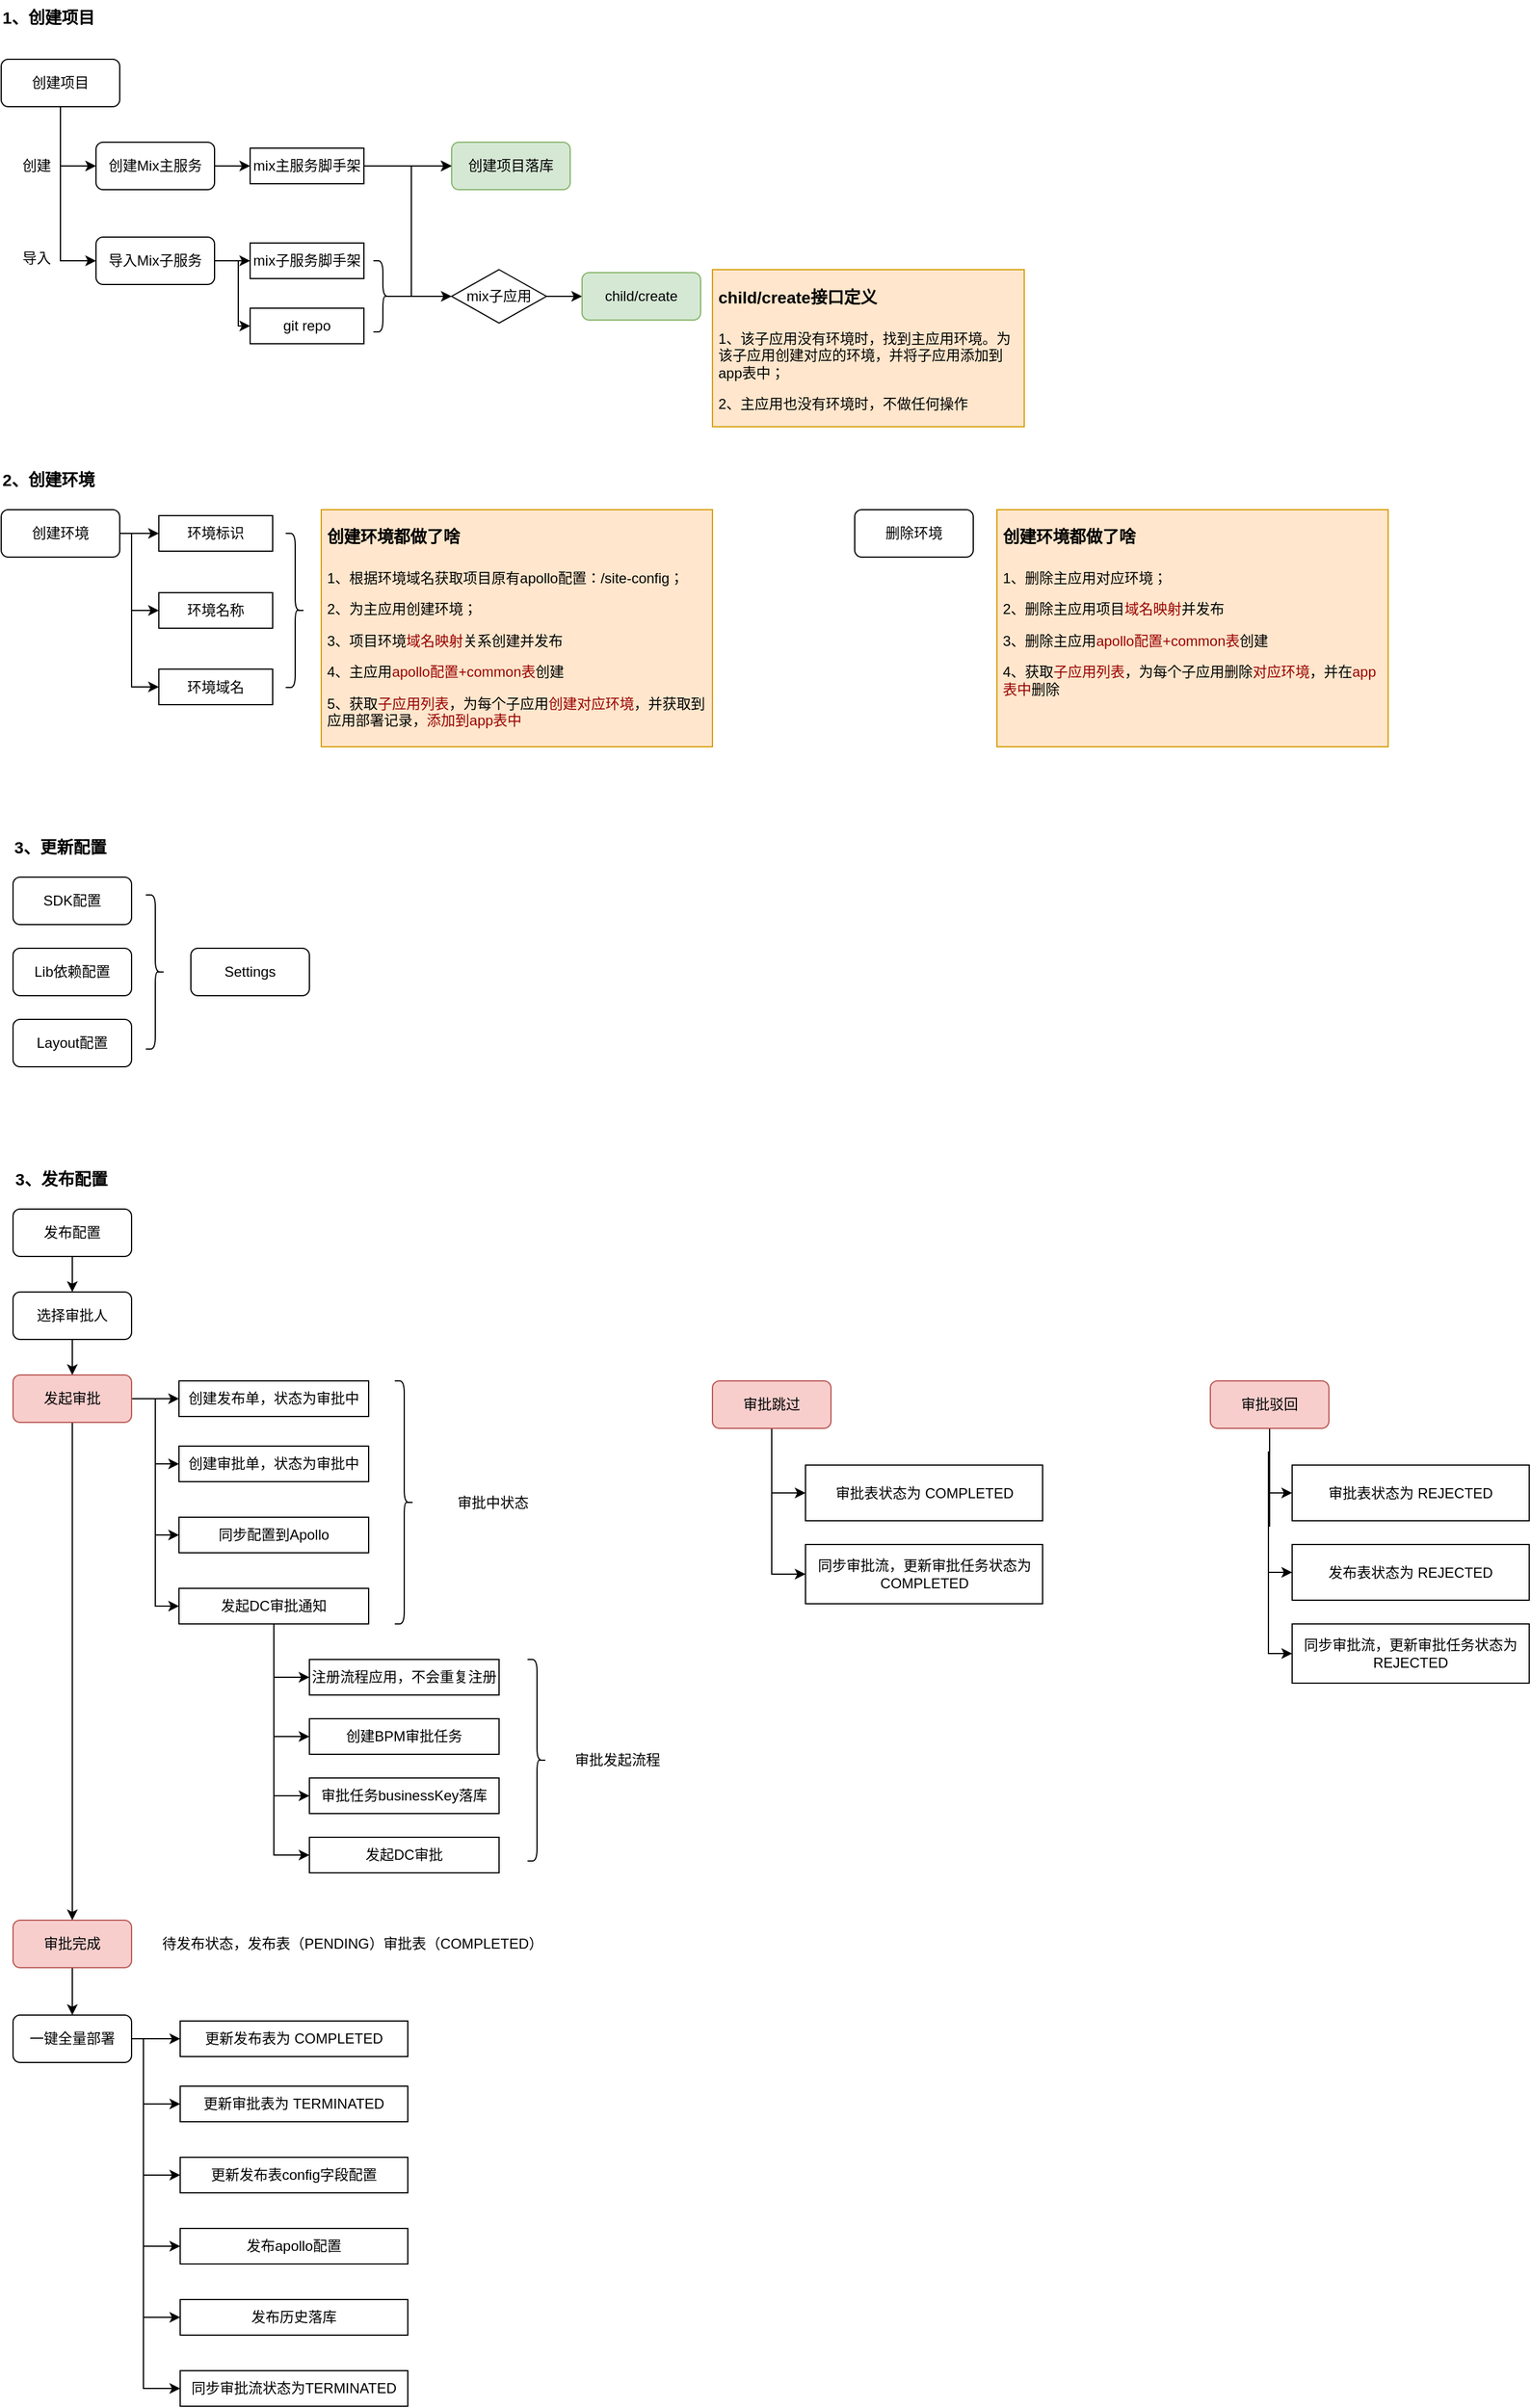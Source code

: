 <mxfile version="22.1.16" type="github">
  <diagram name="第 1 页" id="dlPJFF2X0IWA5hCCwlar">
    <mxGraphModel dx="1228" dy="834" grid="1" gridSize="10" guides="1" tooltips="1" connect="1" arrows="1" fold="1" page="1" pageScale="1" pageWidth="827" pageHeight="1169" math="0" shadow="0">
      <root>
        <mxCell id="0" />
        <mxCell id="1" parent="0" />
        <mxCell id="QY712nlO2Z2DFu7i5m6_-4" style="edgeStyle=orthogonalEdgeStyle;rounded=0;orthogonalLoop=1;jettySize=auto;html=1;exitX=0.5;exitY=1;exitDx=0;exitDy=0;entryX=0;entryY=0.5;entryDx=0;entryDy=0;" edge="1" parent="1" source="QY712nlO2Z2DFu7i5m6_-1" target="QY712nlO2Z2DFu7i5m6_-2">
          <mxGeometry relative="1" as="geometry" />
        </mxCell>
        <mxCell id="QY712nlO2Z2DFu7i5m6_-5" style="edgeStyle=orthogonalEdgeStyle;rounded=0;orthogonalLoop=1;jettySize=auto;html=1;exitX=0.5;exitY=1;exitDx=0;exitDy=0;entryX=0;entryY=0.5;entryDx=0;entryDy=0;" edge="1" parent="1" source="QY712nlO2Z2DFu7i5m6_-1" target="QY712nlO2Z2DFu7i5m6_-3">
          <mxGeometry relative="1" as="geometry" />
        </mxCell>
        <mxCell id="QY712nlO2Z2DFu7i5m6_-1" value="创建项目" style="rounded=1;whiteSpace=wrap;html=1;" vertex="1" parent="1">
          <mxGeometry x="30" y="70" width="100" height="40" as="geometry" />
        </mxCell>
        <mxCell id="QY712nlO2Z2DFu7i5m6_-13" style="edgeStyle=orthogonalEdgeStyle;rounded=0;orthogonalLoop=1;jettySize=auto;html=1;exitX=1;exitY=0.5;exitDx=0;exitDy=0;entryX=0;entryY=0.5;entryDx=0;entryDy=0;" edge="1" parent="1" source="QY712nlO2Z2DFu7i5m6_-2" target="QY712nlO2Z2DFu7i5m6_-10">
          <mxGeometry relative="1" as="geometry" />
        </mxCell>
        <mxCell id="QY712nlO2Z2DFu7i5m6_-2" value="创建Mix主服务" style="rounded=1;whiteSpace=wrap;html=1;" vertex="1" parent="1">
          <mxGeometry x="110" y="140" width="100" height="40" as="geometry" />
        </mxCell>
        <mxCell id="QY712nlO2Z2DFu7i5m6_-11" style="edgeStyle=orthogonalEdgeStyle;rounded=0;orthogonalLoop=1;jettySize=auto;html=1;exitX=1;exitY=0.5;exitDx=0;exitDy=0;entryX=0;entryY=0.5;entryDx=0;entryDy=0;" edge="1" parent="1" source="QY712nlO2Z2DFu7i5m6_-3" target="QY712nlO2Z2DFu7i5m6_-8">
          <mxGeometry relative="1" as="geometry" />
        </mxCell>
        <mxCell id="QY712nlO2Z2DFu7i5m6_-12" style="edgeStyle=orthogonalEdgeStyle;rounded=0;orthogonalLoop=1;jettySize=auto;html=1;exitX=1;exitY=0.5;exitDx=0;exitDy=0;entryX=0;entryY=0.5;entryDx=0;entryDy=0;" edge="1" parent="1" source="QY712nlO2Z2DFu7i5m6_-3" target="QY712nlO2Z2DFu7i5m6_-9">
          <mxGeometry relative="1" as="geometry">
            <Array as="points">
              <mxPoint x="230" y="240" />
              <mxPoint x="230" y="295" />
            </Array>
          </mxGeometry>
        </mxCell>
        <mxCell id="QY712nlO2Z2DFu7i5m6_-3" value="导入Mix子服务" style="rounded=1;whiteSpace=wrap;html=1;" vertex="1" parent="1">
          <mxGeometry x="110" y="220" width="100" height="40" as="geometry" />
        </mxCell>
        <mxCell id="QY712nlO2Z2DFu7i5m6_-6" value="创建" style="text;html=1;strokeColor=none;fillColor=none;align=center;verticalAlign=middle;whiteSpace=wrap;rounded=0;" vertex="1" parent="1">
          <mxGeometry x="30" y="145" width="60" height="30" as="geometry" />
        </mxCell>
        <mxCell id="QY712nlO2Z2DFu7i5m6_-7" value="导入" style="text;html=1;strokeColor=none;fillColor=none;align=center;verticalAlign=middle;whiteSpace=wrap;rounded=0;" vertex="1" parent="1">
          <mxGeometry x="30" y="223" width="60" height="30" as="geometry" />
        </mxCell>
        <mxCell id="QY712nlO2Z2DFu7i5m6_-8" value="mix子服务脚手架" style="rounded=0;whiteSpace=wrap;html=1;" vertex="1" parent="1">
          <mxGeometry x="240" y="225" width="96" height="30" as="geometry" />
        </mxCell>
        <mxCell id="QY712nlO2Z2DFu7i5m6_-9" value="git repo" style="rounded=0;whiteSpace=wrap;html=1;" vertex="1" parent="1">
          <mxGeometry x="240" y="280" width="96" height="30" as="geometry" />
        </mxCell>
        <mxCell id="QY712nlO2Z2DFu7i5m6_-15" style="edgeStyle=orthogonalEdgeStyle;rounded=0;orthogonalLoop=1;jettySize=auto;html=1;exitX=1;exitY=0.5;exitDx=0;exitDy=0;entryX=0;entryY=0.5;entryDx=0;entryDy=0;" edge="1" parent="1" source="QY712nlO2Z2DFu7i5m6_-10" target="QY712nlO2Z2DFu7i5m6_-14">
          <mxGeometry relative="1" as="geometry" />
        </mxCell>
        <mxCell id="QY712nlO2Z2DFu7i5m6_-10" value="mix主服务脚手架" style="rounded=0;whiteSpace=wrap;html=1;" vertex="1" parent="1">
          <mxGeometry x="240" y="145" width="96" height="30" as="geometry" />
        </mxCell>
        <mxCell id="QY712nlO2Z2DFu7i5m6_-14" value="创建项目落库" style="rounded=1;whiteSpace=wrap;html=1;fillColor=#d5e8d4;strokeColor=#82b366;" vertex="1" parent="1">
          <mxGeometry x="410" y="140" width="100" height="40" as="geometry" />
        </mxCell>
        <mxCell id="QY712nlO2Z2DFu7i5m6_-18" style="edgeStyle=orthogonalEdgeStyle;rounded=0;orthogonalLoop=1;jettySize=auto;html=1;exitX=0.1;exitY=0.5;exitDx=0;exitDy=0;exitPerimeter=0;" edge="1" parent="1" source="QY712nlO2Z2DFu7i5m6_-17">
          <mxGeometry relative="1" as="geometry">
            <mxPoint x="344.0" y="270" as="sourcePoint" />
            <mxPoint x="410" y="160" as="targetPoint" />
            <Array as="points">
              <mxPoint x="376" y="270" />
              <mxPoint x="376" y="160" />
            </Array>
          </mxGeometry>
        </mxCell>
        <mxCell id="QY712nlO2Z2DFu7i5m6_-21" style="edgeStyle=orthogonalEdgeStyle;rounded=0;orthogonalLoop=1;jettySize=auto;html=1;exitX=0.1;exitY=0.5;exitDx=0;exitDy=0;exitPerimeter=0;entryX=0;entryY=0.5;entryDx=0;entryDy=0;" edge="1" parent="1" source="QY712nlO2Z2DFu7i5m6_-17" target="QY712nlO2Z2DFu7i5m6_-20">
          <mxGeometry relative="1" as="geometry" />
        </mxCell>
        <mxCell id="QY712nlO2Z2DFu7i5m6_-17" value="" style="shape=curlyBracket;whiteSpace=wrap;html=1;rounded=1;flipH=1;labelPosition=right;verticalLabelPosition=middle;align=left;verticalAlign=middle;" vertex="1" parent="1">
          <mxGeometry x="344" y="240" width="16" height="60" as="geometry" />
        </mxCell>
        <mxCell id="QY712nlO2Z2DFu7i5m6_-24" style="edgeStyle=orthogonalEdgeStyle;rounded=0;orthogonalLoop=1;jettySize=auto;html=1;exitX=1;exitY=0.5;exitDx=0;exitDy=0;entryX=0;entryY=0.5;entryDx=0;entryDy=0;" edge="1" parent="1" source="QY712nlO2Z2DFu7i5m6_-20" target="QY712nlO2Z2DFu7i5m6_-23">
          <mxGeometry relative="1" as="geometry" />
        </mxCell>
        <mxCell id="QY712nlO2Z2DFu7i5m6_-20" value="mix子应用" style="rhombus;whiteSpace=wrap;html=1;" vertex="1" parent="1">
          <mxGeometry x="410" y="247.5" width="80" height="45" as="geometry" />
        </mxCell>
        <mxCell id="QY712nlO2Z2DFu7i5m6_-23" value="child/create" style="rounded=1;whiteSpace=wrap;html=1;fillColor=#d5e8d4;strokeColor=#82b366;" vertex="1" parent="1">
          <mxGeometry x="520" y="250" width="100" height="40" as="geometry" />
        </mxCell>
        <mxCell id="QY712nlO2Z2DFu7i5m6_-25" value="1、创建项目" style="text;html=1;strokeColor=none;fillColor=none;align=center;verticalAlign=middle;whiteSpace=wrap;rounded=0;fontStyle=1;fontSize=14;" vertex="1" parent="1">
          <mxGeometry x="30" y="20" width="80" height="30" as="geometry" />
        </mxCell>
        <mxCell id="QY712nlO2Z2DFu7i5m6_-27" value="&lt;h1&gt;&lt;font style=&quot;font-size: 14px;&quot;&gt;child/create接口定义&lt;/font&gt;&lt;/h1&gt;&lt;p&gt;1、该子应用没有环境时，找到主应用环境。为该子应用创建对应的环境，并将子应用添加到app表中；&lt;/p&gt;&lt;p&gt;2、主应用也没有环境时，不做任何操作&lt;/p&gt;" style="text;html=1;strokeColor=#d79b00;fillColor=#ffe6cc;spacing=5;spacingTop=-20;whiteSpace=wrap;overflow=hidden;rounded=0;" vertex="1" parent="1">
          <mxGeometry x="630" y="247.5" width="263" height="132.5" as="geometry" />
        </mxCell>
        <mxCell id="QY712nlO2Z2DFu7i5m6_-28" value="2、创建环境" style="text;html=1;strokeColor=none;fillColor=none;align=center;verticalAlign=middle;whiteSpace=wrap;rounded=0;fontStyle=1;fontSize=14;" vertex="1" parent="1">
          <mxGeometry x="30" y="410" width="80" height="30" as="geometry" />
        </mxCell>
        <mxCell id="QY712nlO2Z2DFu7i5m6_-33" style="edgeStyle=orthogonalEdgeStyle;rounded=0;orthogonalLoop=1;jettySize=auto;html=1;exitX=1;exitY=0.5;exitDx=0;exitDy=0;entryX=0;entryY=0.5;entryDx=0;entryDy=0;" edge="1" parent="1" source="QY712nlO2Z2DFu7i5m6_-29" target="QY712nlO2Z2DFu7i5m6_-30">
          <mxGeometry relative="1" as="geometry" />
        </mxCell>
        <mxCell id="QY712nlO2Z2DFu7i5m6_-34" style="edgeStyle=orthogonalEdgeStyle;rounded=0;orthogonalLoop=1;jettySize=auto;html=1;exitX=1;exitY=0.5;exitDx=0;exitDy=0;entryX=0;entryY=0.5;entryDx=0;entryDy=0;" edge="1" parent="1" source="QY712nlO2Z2DFu7i5m6_-29" target="QY712nlO2Z2DFu7i5m6_-31">
          <mxGeometry relative="1" as="geometry">
            <Array as="points">
              <mxPoint x="140" y="470" />
              <mxPoint x="140" y="535" />
            </Array>
          </mxGeometry>
        </mxCell>
        <mxCell id="QY712nlO2Z2DFu7i5m6_-35" style="edgeStyle=orthogonalEdgeStyle;rounded=0;orthogonalLoop=1;jettySize=auto;html=1;exitX=1;exitY=0.5;exitDx=0;exitDy=0;entryX=0;entryY=0.5;entryDx=0;entryDy=0;" edge="1" parent="1" source="QY712nlO2Z2DFu7i5m6_-29" target="QY712nlO2Z2DFu7i5m6_-32">
          <mxGeometry relative="1" as="geometry">
            <Array as="points">
              <mxPoint x="140" y="470" />
              <mxPoint x="140" y="600" />
            </Array>
          </mxGeometry>
        </mxCell>
        <mxCell id="QY712nlO2Z2DFu7i5m6_-29" value="创建环境" style="rounded=1;whiteSpace=wrap;html=1;" vertex="1" parent="1">
          <mxGeometry x="30" y="450" width="100" height="40" as="geometry" />
        </mxCell>
        <mxCell id="QY712nlO2Z2DFu7i5m6_-30" value="环境标识" style="rounded=0;whiteSpace=wrap;html=1;" vertex="1" parent="1">
          <mxGeometry x="163" y="455" width="96" height="30" as="geometry" />
        </mxCell>
        <mxCell id="QY712nlO2Z2DFu7i5m6_-31" value="环境名称" style="rounded=0;whiteSpace=wrap;html=1;" vertex="1" parent="1">
          <mxGeometry x="163" y="520" width="96" height="30" as="geometry" />
        </mxCell>
        <mxCell id="QY712nlO2Z2DFu7i5m6_-32" value="环境域名" style="rounded=0;whiteSpace=wrap;html=1;" vertex="1" parent="1">
          <mxGeometry x="163" y="584.5" width="96" height="30" as="geometry" />
        </mxCell>
        <mxCell id="QY712nlO2Z2DFu7i5m6_-36" value="" style="shape=curlyBracket;whiteSpace=wrap;html=1;rounded=1;flipH=1;labelPosition=right;verticalLabelPosition=middle;align=left;verticalAlign=middle;" vertex="1" parent="1">
          <mxGeometry x="270" y="470" width="16" height="130" as="geometry" />
        </mxCell>
        <mxCell id="QY712nlO2Z2DFu7i5m6_-39" value="&lt;h1&gt;&lt;font style=&quot;font-size: 14px;&quot;&gt;创建环境都做了啥&lt;/font&gt;&lt;/h1&gt;&lt;p&gt;1、根据环境域名获取项目原有apollo配置：/site-config；&lt;/p&gt;&lt;p&gt;2、为主应用创建环境；&lt;/p&gt;&lt;p&gt;3、项目环境&lt;font color=&quot;#990000&quot;&gt;域名映射&lt;/font&gt;关系创建并发布&lt;/p&gt;&lt;p&gt;4、主应用&lt;font color=&quot;#990000&quot;&gt;apollo配置+common表&lt;/font&gt;创建&lt;/p&gt;&lt;p&gt;5、获取&lt;font color=&quot;#990000&quot;&gt;子应用列表&lt;/font&gt;，为每个子应用&lt;font color=&quot;#990000&quot;&gt;创建对应环境&lt;/font&gt;，并获取到应用部署记录，&lt;font color=&quot;#990000&quot;&gt;添加到app表中&lt;/font&gt;&lt;/p&gt;" style="text;html=1;strokeColor=#d79b00;fillColor=#ffe6cc;spacing=5;spacingTop=-20;whiteSpace=wrap;overflow=hidden;rounded=0;" vertex="1" parent="1">
          <mxGeometry x="300" y="450" width="330" height="200" as="geometry" />
        </mxCell>
        <mxCell id="QY712nlO2Z2DFu7i5m6_-40" value="3、更新配置" style="text;html=1;strokeColor=none;fillColor=none;align=center;verticalAlign=middle;whiteSpace=wrap;rounded=0;fontStyle=1;fontSize=14;" vertex="1" parent="1">
          <mxGeometry x="40" y="720" width="80" height="30" as="geometry" />
        </mxCell>
        <mxCell id="QY712nlO2Z2DFu7i5m6_-41" value="SDK配置" style="rounded=1;whiteSpace=wrap;html=1;" vertex="1" parent="1">
          <mxGeometry x="40" y="760" width="100" height="40" as="geometry" />
        </mxCell>
        <mxCell id="QY712nlO2Z2DFu7i5m6_-42" value="Lib依赖配置" style="rounded=1;whiteSpace=wrap;html=1;" vertex="1" parent="1">
          <mxGeometry x="40" y="820" width="100" height="40" as="geometry" />
        </mxCell>
        <mxCell id="QY712nlO2Z2DFu7i5m6_-43" value="Layout配置" style="rounded=1;whiteSpace=wrap;html=1;" vertex="1" parent="1">
          <mxGeometry x="40" y="880" width="100" height="40" as="geometry" />
        </mxCell>
        <mxCell id="QY712nlO2Z2DFu7i5m6_-44" value="" style="shape=curlyBracket;whiteSpace=wrap;html=1;rounded=1;flipH=1;labelPosition=right;verticalLabelPosition=middle;align=left;verticalAlign=middle;" vertex="1" parent="1">
          <mxGeometry x="152" y="775" width="16" height="130" as="geometry" />
        </mxCell>
        <mxCell id="QY712nlO2Z2DFu7i5m6_-46" value="Settings" style="rounded=1;whiteSpace=wrap;html=1;" vertex="1" parent="1">
          <mxGeometry x="190" y="820" width="100" height="40" as="geometry" />
        </mxCell>
        <mxCell id="QY712nlO2Z2DFu7i5m6_-47" value="3、发布配置" style="text;html=1;strokeColor=none;fillColor=none;align=left;verticalAlign=middle;whiteSpace=wrap;rounded=0;fontStyle=1;fontSize=14;" vertex="1" parent="1">
          <mxGeometry x="40" y="1000" width="210" height="30" as="geometry" />
        </mxCell>
        <mxCell id="QY712nlO2Z2DFu7i5m6_-64" style="edgeStyle=orthogonalEdgeStyle;rounded=0;orthogonalLoop=1;jettySize=auto;html=1;exitX=0.5;exitY=1;exitDx=0;exitDy=0;entryX=0.5;entryY=0;entryDx=0;entryDy=0;" edge="1" parent="1" source="QY712nlO2Z2DFu7i5m6_-48" target="QY712nlO2Z2DFu7i5m6_-53">
          <mxGeometry relative="1" as="geometry" />
        </mxCell>
        <mxCell id="QY712nlO2Z2DFu7i5m6_-48" value="发布配置" style="rounded=1;whiteSpace=wrap;html=1;" vertex="1" parent="1">
          <mxGeometry x="40" y="1040" width="100" height="40" as="geometry" />
        </mxCell>
        <mxCell id="QY712nlO2Z2DFu7i5m6_-65" style="edgeStyle=orthogonalEdgeStyle;rounded=0;orthogonalLoop=1;jettySize=auto;html=1;exitX=0.5;exitY=1;exitDx=0;exitDy=0;entryX=0.5;entryY=0;entryDx=0;entryDy=0;" edge="1" parent="1" source="QY712nlO2Z2DFu7i5m6_-53" target="QY712nlO2Z2DFu7i5m6_-54">
          <mxGeometry relative="1" as="geometry" />
        </mxCell>
        <mxCell id="QY712nlO2Z2DFu7i5m6_-53" value="选择审批人" style="rounded=1;whiteSpace=wrap;html=1;" vertex="1" parent="1">
          <mxGeometry x="40" y="1110" width="100" height="40" as="geometry" />
        </mxCell>
        <mxCell id="QY712nlO2Z2DFu7i5m6_-66" style="edgeStyle=orthogonalEdgeStyle;rounded=0;orthogonalLoop=1;jettySize=auto;html=1;exitX=1;exitY=0.5;exitDx=0;exitDy=0;entryX=0;entryY=0.5;entryDx=0;entryDy=0;" edge="1" parent="1" source="QY712nlO2Z2DFu7i5m6_-54" target="QY712nlO2Z2DFu7i5m6_-55">
          <mxGeometry relative="1" as="geometry" />
        </mxCell>
        <mxCell id="QY712nlO2Z2DFu7i5m6_-67" style="edgeStyle=orthogonalEdgeStyle;rounded=0;orthogonalLoop=1;jettySize=auto;html=1;exitX=1;exitY=0.5;exitDx=0;exitDy=0;entryX=0;entryY=0.5;entryDx=0;entryDy=0;" edge="1" parent="1" source="QY712nlO2Z2DFu7i5m6_-54" target="QY712nlO2Z2DFu7i5m6_-57">
          <mxGeometry relative="1" as="geometry" />
        </mxCell>
        <mxCell id="QY712nlO2Z2DFu7i5m6_-68" style="edgeStyle=orthogonalEdgeStyle;rounded=0;orthogonalLoop=1;jettySize=auto;html=1;exitX=1;exitY=0.5;exitDx=0;exitDy=0;entryX=0;entryY=0.5;entryDx=0;entryDy=0;" edge="1" parent="1" source="QY712nlO2Z2DFu7i5m6_-54" target="QY712nlO2Z2DFu7i5m6_-58">
          <mxGeometry relative="1" as="geometry" />
        </mxCell>
        <mxCell id="QY712nlO2Z2DFu7i5m6_-69" style="edgeStyle=orthogonalEdgeStyle;rounded=0;orthogonalLoop=1;jettySize=auto;html=1;exitX=1;exitY=0.5;exitDx=0;exitDy=0;entryX=0;entryY=0.5;entryDx=0;entryDy=0;" edge="1" parent="1" source="QY712nlO2Z2DFu7i5m6_-54" target="QY712nlO2Z2DFu7i5m6_-59">
          <mxGeometry relative="1" as="geometry" />
        </mxCell>
        <mxCell id="QY712nlO2Z2DFu7i5m6_-75" style="edgeStyle=orthogonalEdgeStyle;rounded=0;orthogonalLoop=1;jettySize=auto;html=1;exitX=0.5;exitY=1;exitDx=0;exitDy=0;entryX=0.5;entryY=0;entryDx=0;entryDy=0;" edge="1" parent="1" source="QY712nlO2Z2DFu7i5m6_-54" target="QY712nlO2Z2DFu7i5m6_-74">
          <mxGeometry relative="1" as="geometry" />
        </mxCell>
        <mxCell id="QY712nlO2Z2DFu7i5m6_-54" value="发起审批" style="rounded=1;whiteSpace=wrap;html=1;fillColor=#f8cecc;strokeColor=#b85450;" vertex="1" parent="1">
          <mxGeometry x="40" y="1180" width="100" height="40" as="geometry" />
        </mxCell>
        <mxCell id="QY712nlO2Z2DFu7i5m6_-55" value="创建发布单，状态为审批中" style="rounded=0;whiteSpace=wrap;html=1;" vertex="1" parent="1">
          <mxGeometry x="180" y="1185" width="160" height="30" as="geometry" />
        </mxCell>
        <mxCell id="QY712nlO2Z2DFu7i5m6_-57" value="创建审批单，状态为审批中" style="rounded=0;whiteSpace=wrap;html=1;" vertex="1" parent="1">
          <mxGeometry x="180" y="1240" width="160" height="30" as="geometry" />
        </mxCell>
        <mxCell id="QY712nlO2Z2DFu7i5m6_-58" value="同步配置到Apollo" style="rounded=0;whiteSpace=wrap;html=1;" vertex="1" parent="1">
          <mxGeometry x="180" y="1300" width="160" height="30" as="geometry" />
        </mxCell>
        <mxCell id="QY712nlO2Z2DFu7i5m6_-70" style="edgeStyle=orthogonalEdgeStyle;rounded=0;orthogonalLoop=1;jettySize=auto;html=1;exitX=0.5;exitY=1;exitDx=0;exitDy=0;entryX=0;entryY=0.5;entryDx=0;entryDy=0;" edge="1" parent="1" source="QY712nlO2Z2DFu7i5m6_-59" target="QY712nlO2Z2DFu7i5m6_-60">
          <mxGeometry relative="1" as="geometry" />
        </mxCell>
        <mxCell id="QY712nlO2Z2DFu7i5m6_-71" style="edgeStyle=orthogonalEdgeStyle;rounded=0;orthogonalLoop=1;jettySize=auto;html=1;exitX=0.5;exitY=1;exitDx=0;exitDy=0;entryX=0;entryY=0.5;entryDx=0;entryDy=0;" edge="1" parent="1" source="QY712nlO2Z2DFu7i5m6_-59" target="QY712nlO2Z2DFu7i5m6_-61">
          <mxGeometry relative="1" as="geometry" />
        </mxCell>
        <mxCell id="QY712nlO2Z2DFu7i5m6_-72" style="edgeStyle=orthogonalEdgeStyle;rounded=0;orthogonalLoop=1;jettySize=auto;html=1;exitX=0.5;exitY=1;exitDx=0;exitDy=0;entryX=0;entryY=0.5;entryDx=0;entryDy=0;" edge="1" parent="1" source="QY712nlO2Z2DFu7i5m6_-59" target="QY712nlO2Z2DFu7i5m6_-62">
          <mxGeometry relative="1" as="geometry" />
        </mxCell>
        <mxCell id="QY712nlO2Z2DFu7i5m6_-73" style="edgeStyle=orthogonalEdgeStyle;rounded=0;orthogonalLoop=1;jettySize=auto;html=1;exitX=0.5;exitY=1;exitDx=0;exitDy=0;entryX=0;entryY=0.5;entryDx=0;entryDy=0;" edge="1" parent="1" source="QY712nlO2Z2DFu7i5m6_-59" target="QY712nlO2Z2DFu7i5m6_-63">
          <mxGeometry relative="1" as="geometry" />
        </mxCell>
        <mxCell id="QY712nlO2Z2DFu7i5m6_-59" value="发起DC审批通知" style="rounded=0;whiteSpace=wrap;html=1;" vertex="1" parent="1">
          <mxGeometry x="180" y="1360" width="160" height="30" as="geometry" />
        </mxCell>
        <mxCell id="QY712nlO2Z2DFu7i5m6_-60" value="注册流程应用，不会重复注册" style="rounded=0;whiteSpace=wrap;html=1;" vertex="1" parent="1">
          <mxGeometry x="290" y="1420" width="160" height="30" as="geometry" />
        </mxCell>
        <mxCell id="QY712nlO2Z2DFu7i5m6_-61" value="创建BPM审批任务" style="rounded=0;whiteSpace=wrap;html=1;" vertex="1" parent="1">
          <mxGeometry x="290" y="1470" width="160" height="30" as="geometry" />
        </mxCell>
        <mxCell id="QY712nlO2Z2DFu7i5m6_-62" value="审批任务businessKey落库" style="rounded=0;whiteSpace=wrap;html=1;" vertex="1" parent="1">
          <mxGeometry x="290" y="1520" width="160" height="30" as="geometry" />
        </mxCell>
        <mxCell id="QY712nlO2Z2DFu7i5m6_-63" value="发起DC审批" style="rounded=0;whiteSpace=wrap;html=1;" vertex="1" parent="1">
          <mxGeometry x="290" y="1570" width="160" height="30" as="geometry" />
        </mxCell>
        <mxCell id="QY712nlO2Z2DFu7i5m6_-83" style="edgeStyle=orthogonalEdgeStyle;rounded=0;orthogonalLoop=1;jettySize=auto;html=1;exitX=0.5;exitY=1;exitDx=0;exitDy=0;entryX=0.5;entryY=0;entryDx=0;entryDy=0;" edge="1" parent="1" source="QY712nlO2Z2DFu7i5m6_-74" target="QY712nlO2Z2DFu7i5m6_-82">
          <mxGeometry relative="1" as="geometry" />
        </mxCell>
        <mxCell id="QY712nlO2Z2DFu7i5m6_-74" value="审批完成" style="rounded=1;whiteSpace=wrap;html=1;fillColor=#f8cecc;strokeColor=#b85450;" vertex="1" parent="1">
          <mxGeometry x="40" y="1640" width="100" height="40" as="geometry" />
        </mxCell>
        <mxCell id="QY712nlO2Z2DFu7i5m6_-76" value="" style="shape=curlyBracket;whiteSpace=wrap;html=1;rounded=1;flipH=1;labelPosition=right;verticalLabelPosition=middle;align=left;verticalAlign=middle;" vertex="1" parent="1">
          <mxGeometry x="362" y="1185" width="16" height="205" as="geometry" />
        </mxCell>
        <mxCell id="QY712nlO2Z2DFu7i5m6_-78" value="审批中状态" style="text;html=1;strokeColor=none;fillColor=none;align=center;verticalAlign=middle;whiteSpace=wrap;rounded=0;" vertex="1" parent="1">
          <mxGeometry x="390" y="1273" width="110" height="30" as="geometry" />
        </mxCell>
        <mxCell id="QY712nlO2Z2DFu7i5m6_-79" value="" style="shape=curlyBracket;whiteSpace=wrap;html=1;rounded=1;flipH=1;labelPosition=right;verticalLabelPosition=middle;align=left;verticalAlign=middle;" vertex="1" parent="1">
          <mxGeometry x="474" y="1420" width="16" height="170" as="geometry" />
        </mxCell>
        <mxCell id="QY712nlO2Z2DFu7i5m6_-80" value="审批发起流程" style="text;html=1;strokeColor=none;fillColor=none;align=center;verticalAlign=middle;whiteSpace=wrap;rounded=0;" vertex="1" parent="1">
          <mxGeometry x="510" y="1490" width="80" height="30" as="geometry" />
        </mxCell>
        <mxCell id="QY712nlO2Z2DFu7i5m6_-81" value="待发布状态，发布表（PENDING）审批表（COMPLETED）" style="text;html=1;strokeColor=none;fillColor=none;align=center;verticalAlign=middle;whiteSpace=wrap;rounded=0;" vertex="1" parent="1">
          <mxGeometry x="163" y="1645" width="327" height="30" as="geometry" />
        </mxCell>
        <mxCell id="QY712nlO2Z2DFu7i5m6_-90" style="edgeStyle=orthogonalEdgeStyle;rounded=0;orthogonalLoop=1;jettySize=auto;html=1;exitX=1;exitY=0.5;exitDx=0;exitDy=0;entryX=0;entryY=0.5;entryDx=0;entryDy=0;" edge="1" parent="1" source="QY712nlO2Z2DFu7i5m6_-82" target="QY712nlO2Z2DFu7i5m6_-84">
          <mxGeometry relative="1" as="geometry" />
        </mxCell>
        <mxCell id="QY712nlO2Z2DFu7i5m6_-91" style="edgeStyle=orthogonalEdgeStyle;rounded=0;orthogonalLoop=1;jettySize=auto;html=1;exitX=1;exitY=0.5;exitDx=0;exitDy=0;entryX=0;entryY=0.5;entryDx=0;entryDy=0;" edge="1" parent="1" source="QY712nlO2Z2DFu7i5m6_-82" target="QY712nlO2Z2DFu7i5m6_-85">
          <mxGeometry relative="1" as="geometry">
            <Array as="points">
              <mxPoint x="150" y="1740" />
              <mxPoint x="150" y="1795" />
            </Array>
          </mxGeometry>
        </mxCell>
        <mxCell id="QY712nlO2Z2DFu7i5m6_-92" style="edgeStyle=orthogonalEdgeStyle;rounded=0;orthogonalLoop=1;jettySize=auto;html=1;exitX=1;exitY=0.5;exitDx=0;exitDy=0;entryX=0;entryY=0.5;entryDx=0;entryDy=0;" edge="1" parent="1" source="QY712nlO2Z2DFu7i5m6_-82" target="QY712nlO2Z2DFu7i5m6_-86">
          <mxGeometry relative="1" as="geometry">
            <Array as="points">
              <mxPoint x="150" y="1740" />
              <mxPoint x="150" y="1855" />
            </Array>
          </mxGeometry>
        </mxCell>
        <mxCell id="QY712nlO2Z2DFu7i5m6_-93" style="edgeStyle=orthogonalEdgeStyle;rounded=0;orthogonalLoop=1;jettySize=auto;html=1;exitX=1;exitY=0.5;exitDx=0;exitDy=0;entryX=0;entryY=0.5;entryDx=0;entryDy=0;" edge="1" parent="1" source="QY712nlO2Z2DFu7i5m6_-82" target="QY712nlO2Z2DFu7i5m6_-87">
          <mxGeometry relative="1" as="geometry">
            <Array as="points">
              <mxPoint x="150" y="1740" />
              <mxPoint x="150" y="1915" />
            </Array>
          </mxGeometry>
        </mxCell>
        <mxCell id="QY712nlO2Z2DFu7i5m6_-94" style="edgeStyle=orthogonalEdgeStyle;rounded=0;orthogonalLoop=1;jettySize=auto;html=1;exitX=1;exitY=0.5;exitDx=0;exitDy=0;entryX=0;entryY=0.5;entryDx=0;entryDy=0;" edge="1" parent="1" target="QY712nlO2Z2DFu7i5m6_-88">
          <mxGeometry relative="1" as="geometry">
            <mxPoint x="127" y="1737.5" as="sourcePoint" />
            <mxPoint x="168" y="1972.5" as="targetPoint" />
            <Array as="points">
              <mxPoint x="127" y="1740" />
              <mxPoint x="150" y="1740" />
              <mxPoint x="150" y="1975" />
            </Array>
          </mxGeometry>
        </mxCell>
        <mxCell id="QY712nlO2Z2DFu7i5m6_-95" style="edgeStyle=orthogonalEdgeStyle;rounded=0;orthogonalLoop=1;jettySize=auto;html=1;exitX=1;exitY=0.5;exitDx=0;exitDy=0;entryX=0;entryY=0.5;entryDx=0;entryDy=0;" edge="1" parent="1" source="QY712nlO2Z2DFu7i5m6_-82" target="QY712nlO2Z2DFu7i5m6_-89">
          <mxGeometry relative="1" as="geometry">
            <Array as="points">
              <mxPoint x="150" y="1740" />
              <mxPoint x="150" y="2035" />
            </Array>
          </mxGeometry>
        </mxCell>
        <mxCell id="QY712nlO2Z2DFu7i5m6_-82" value="一键全量部署" style="rounded=1;whiteSpace=wrap;html=1;" vertex="1" parent="1">
          <mxGeometry x="40" y="1720" width="100" height="40" as="geometry" />
        </mxCell>
        <mxCell id="QY712nlO2Z2DFu7i5m6_-84" value="更新发布表为&amp;nbsp;COMPLETED" style="rounded=0;whiteSpace=wrap;html=1;" vertex="1" parent="1">
          <mxGeometry x="181" y="1725" width="192" height="30" as="geometry" />
        </mxCell>
        <mxCell id="QY712nlO2Z2DFu7i5m6_-85" value="更新审批表为&amp;nbsp;TERMINATED" style="rounded=0;whiteSpace=wrap;html=1;" vertex="1" parent="1">
          <mxGeometry x="181" y="1780" width="192" height="30" as="geometry" />
        </mxCell>
        <mxCell id="QY712nlO2Z2DFu7i5m6_-86" value="更新发布表config字段配置" style="rounded=0;whiteSpace=wrap;html=1;" vertex="1" parent="1">
          <mxGeometry x="181" y="1840" width="192" height="30" as="geometry" />
        </mxCell>
        <mxCell id="QY712nlO2Z2DFu7i5m6_-87" value="发布apollo配置" style="rounded=0;whiteSpace=wrap;html=1;" vertex="1" parent="1">
          <mxGeometry x="181" y="1900" width="192" height="30" as="geometry" />
        </mxCell>
        <mxCell id="QY712nlO2Z2DFu7i5m6_-88" value="发布历史落库" style="rounded=0;whiteSpace=wrap;html=1;" vertex="1" parent="1">
          <mxGeometry x="181" y="1960" width="192" height="30" as="geometry" />
        </mxCell>
        <mxCell id="QY712nlO2Z2DFu7i5m6_-89" value="同步审批流状态为TERMINATED" style="rounded=0;whiteSpace=wrap;html=1;" vertex="1" parent="1">
          <mxGeometry x="181" y="2020" width="192" height="30" as="geometry" />
        </mxCell>
        <mxCell id="QY712nlO2Z2DFu7i5m6_-102" style="edgeStyle=orthogonalEdgeStyle;rounded=0;orthogonalLoop=1;jettySize=auto;html=1;exitX=0.5;exitY=1;exitDx=0;exitDy=0;entryX=0;entryY=0.5;entryDx=0;entryDy=0;" edge="1" parent="1" source="QY712nlO2Z2DFu7i5m6_-96" target="QY712nlO2Z2DFu7i5m6_-99">
          <mxGeometry relative="1" as="geometry" />
        </mxCell>
        <mxCell id="QY712nlO2Z2DFu7i5m6_-103" style="edgeStyle=orthogonalEdgeStyle;rounded=0;orthogonalLoop=1;jettySize=auto;html=1;exitX=0.5;exitY=1;exitDx=0;exitDy=0;entryX=0;entryY=0.5;entryDx=0;entryDy=0;" edge="1" parent="1" source="QY712nlO2Z2DFu7i5m6_-96" target="QY712nlO2Z2DFu7i5m6_-100">
          <mxGeometry relative="1" as="geometry" />
        </mxCell>
        <mxCell id="QY712nlO2Z2DFu7i5m6_-96" value="审批跳过" style="rounded=1;whiteSpace=wrap;html=1;fillColor=#f8cecc;strokeColor=#b85450;" vertex="1" parent="1">
          <mxGeometry x="630" y="1185" width="100" height="40" as="geometry" />
        </mxCell>
        <mxCell id="QY712nlO2Z2DFu7i5m6_-107" style="edgeStyle=orthogonalEdgeStyle;rounded=0;orthogonalLoop=1;jettySize=auto;html=1;exitX=0.5;exitY=1;exitDx=0;exitDy=0;entryX=0;entryY=0.5;entryDx=0;entryDy=0;" edge="1" parent="1" source="QY712nlO2Z2DFu7i5m6_-97" target="QY712nlO2Z2DFu7i5m6_-104">
          <mxGeometry relative="1" as="geometry" />
        </mxCell>
        <mxCell id="QY712nlO2Z2DFu7i5m6_-108" style="edgeStyle=orthogonalEdgeStyle;rounded=0;orthogonalLoop=1;jettySize=auto;html=1;exitX=0.5;exitY=1;exitDx=0;exitDy=0;entryX=0;entryY=0.5;entryDx=0;entryDy=0;" edge="1" parent="1" source="QY712nlO2Z2DFu7i5m6_-97" target="QY712nlO2Z2DFu7i5m6_-106">
          <mxGeometry relative="1" as="geometry" />
        </mxCell>
        <mxCell id="QY712nlO2Z2DFu7i5m6_-110" style="edgeStyle=orthogonalEdgeStyle;rounded=0;orthogonalLoop=1;jettySize=auto;html=1;exitX=0.5;exitY=1;exitDx=0;exitDy=0;entryX=0;entryY=0.5;entryDx=0;entryDy=0;" edge="1" parent="1" source="QY712nlO2Z2DFu7i5m6_-97" target="QY712nlO2Z2DFu7i5m6_-105">
          <mxGeometry relative="1" as="geometry" />
        </mxCell>
        <mxCell id="QY712nlO2Z2DFu7i5m6_-97" value="审批驳回" style="rounded=1;whiteSpace=wrap;html=1;fillColor=#f8cecc;strokeColor=#b85450;" vertex="1" parent="1">
          <mxGeometry x="1050" y="1185" width="100" height="40" as="geometry" />
        </mxCell>
        <mxCell id="QY712nlO2Z2DFu7i5m6_-99" value="审批表状态为&amp;nbsp;COMPLETED" style="rounded=0;whiteSpace=wrap;html=1;" vertex="1" parent="1">
          <mxGeometry x="708.5" y="1256" width="200" height="47" as="geometry" />
        </mxCell>
        <mxCell id="QY712nlO2Z2DFu7i5m6_-100" value="同步审批流，更新审批任务状态为COMPLETED" style="rounded=0;whiteSpace=wrap;html=1;" vertex="1" parent="1">
          <mxGeometry x="708.5" y="1323" width="200" height="50" as="geometry" />
        </mxCell>
        <mxCell id="QY712nlO2Z2DFu7i5m6_-104" value="审批表状态为&amp;nbsp;REJECTED" style="rounded=0;whiteSpace=wrap;html=1;" vertex="1" parent="1">
          <mxGeometry x="1119" y="1256" width="200" height="47" as="geometry" />
        </mxCell>
        <mxCell id="QY712nlO2Z2DFu7i5m6_-105" value="同步审批流，更新审批任务状态为REJECTED" style="rounded=0;whiteSpace=wrap;html=1;" vertex="1" parent="1">
          <mxGeometry x="1119" y="1390" width="200" height="50" as="geometry" />
        </mxCell>
        <mxCell id="QY712nlO2Z2DFu7i5m6_-106" value="发布表状态为&amp;nbsp;REJECTED" style="rounded=0;whiteSpace=wrap;html=1;" vertex="1" parent="1">
          <mxGeometry x="1119" y="1323" width="200" height="47" as="geometry" />
        </mxCell>
        <mxCell id="QY712nlO2Z2DFu7i5m6_-114" value="删除环境" style="rounded=1;whiteSpace=wrap;html=1;" vertex="1" parent="1">
          <mxGeometry x="750" y="450" width="100" height="40" as="geometry" />
        </mxCell>
        <mxCell id="QY712nlO2Z2DFu7i5m6_-119" value="&lt;h1&gt;&lt;font style=&quot;font-size: 14px;&quot;&gt;创建环境都做了啥&lt;/font&gt;&lt;/h1&gt;&lt;p&gt;1、删除主应用对应环境；&lt;/p&gt;&lt;p&gt;2、删除主应用项目&lt;font color=&quot;#990000&quot;&gt;域名映射&lt;/font&gt;并发布&lt;/p&gt;&lt;p&gt;3、删除主应用&lt;font color=&quot;#990000&quot;&gt;apollo配置+common表&lt;/font&gt;创建&lt;/p&gt;&lt;p&gt;4、获取&lt;font color=&quot;#990000&quot;&gt;子应用列表&lt;/font&gt;，为每个子应用删除&lt;font color=&quot;#990000&quot;&gt;对应环境&lt;/font&gt;，并在&lt;font color=&quot;#990000&quot;&gt;app表中&lt;/font&gt;删除&lt;/p&gt;" style="text;html=1;strokeColor=#d79b00;fillColor=#ffe6cc;spacing=5;spacingTop=-20;whiteSpace=wrap;overflow=hidden;rounded=0;" vertex="1" parent="1">
          <mxGeometry x="870" y="450" width="330" height="200" as="geometry" />
        </mxCell>
      </root>
    </mxGraphModel>
  </diagram>
</mxfile>
